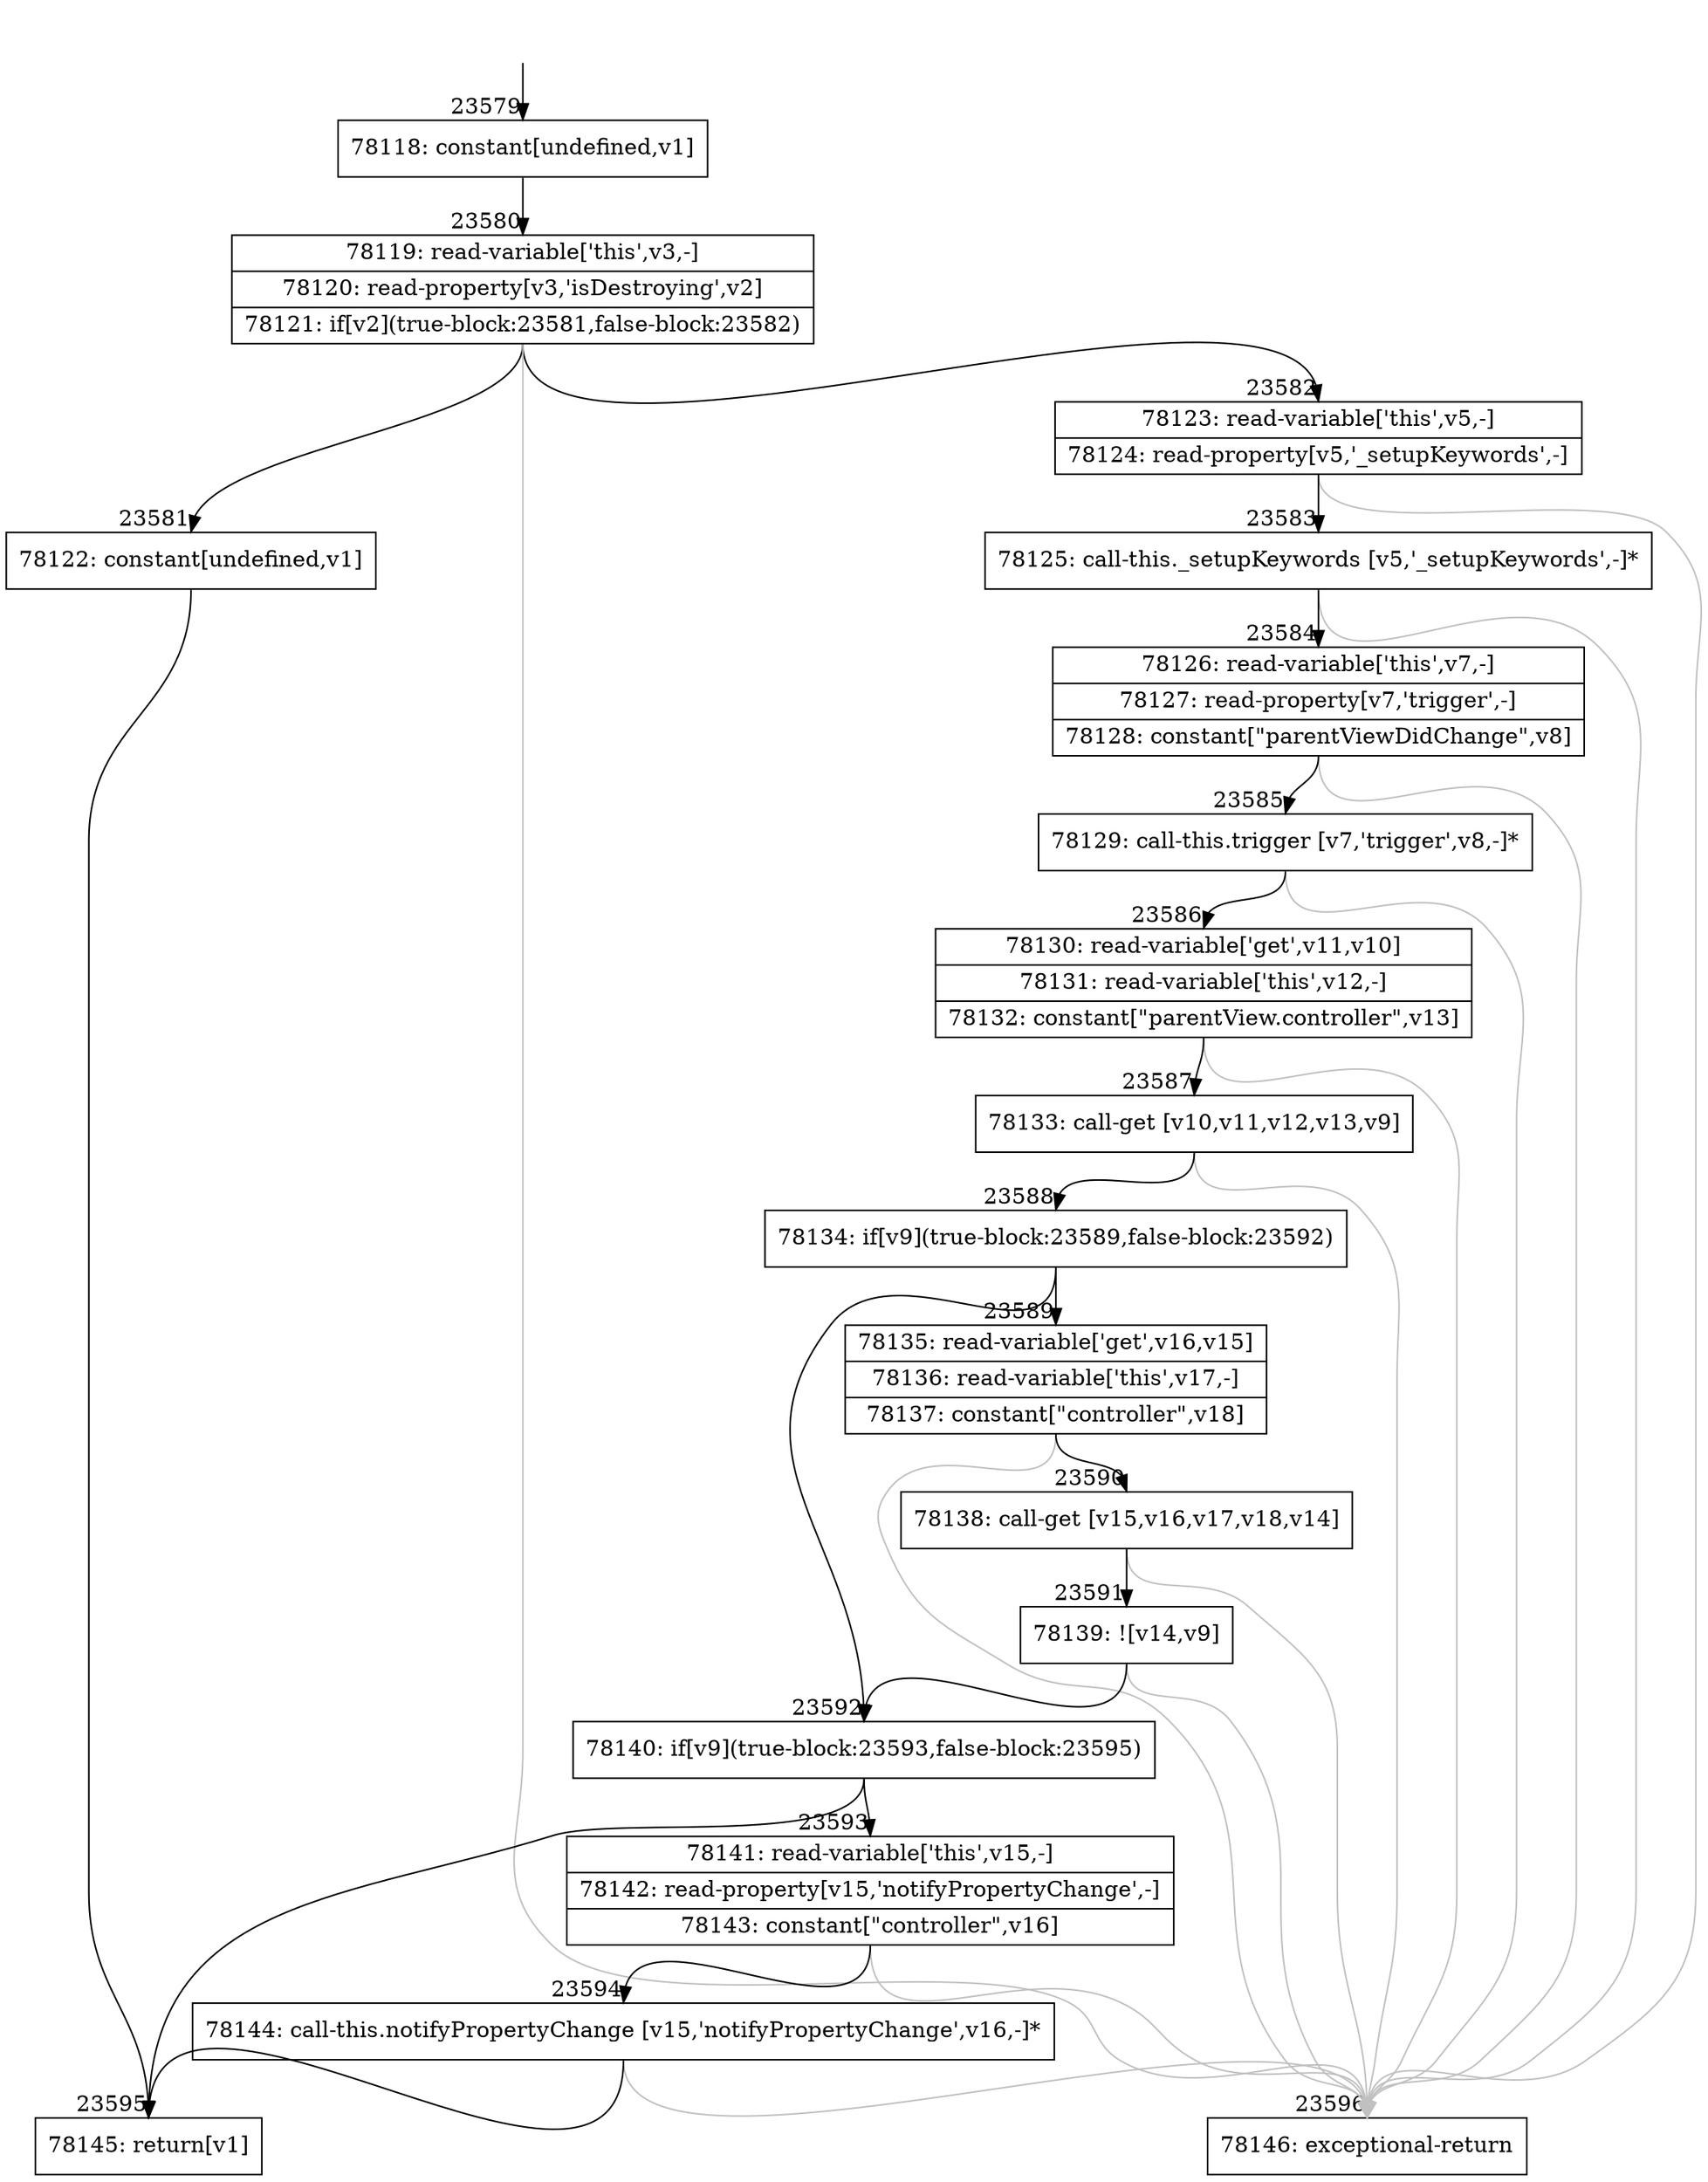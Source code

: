 digraph {
rankdir="TD"
BB_entry2064[shape=none,label=""];
BB_entry2064 -> BB23579 [tailport=s, headport=n, headlabel="    23579"]
BB23579 [shape=record label="{78118: constant[undefined,v1]}" ] 
BB23579 -> BB23580 [tailport=s, headport=n, headlabel="      23580"]
BB23580 [shape=record label="{78119: read-variable['this',v3,-]|78120: read-property[v3,'isDestroying',v2]|78121: if[v2](true-block:23581,false-block:23582)}" ] 
BB23580 -> BB23581 [tailport=s, headport=n, headlabel="      23581"]
BB23580 -> BB23582 [tailport=s, headport=n, headlabel="      23582"]
BB23580 -> BB23596 [tailport=s, headport=n, color=gray, headlabel="      23596"]
BB23581 [shape=record label="{78122: constant[undefined,v1]}" ] 
BB23581 -> BB23595 [tailport=s, headport=n, headlabel="      23595"]
BB23582 [shape=record label="{78123: read-variable['this',v5,-]|78124: read-property[v5,'_setupKeywords',-]}" ] 
BB23582 -> BB23583 [tailport=s, headport=n, headlabel="      23583"]
BB23582 -> BB23596 [tailport=s, headport=n, color=gray]
BB23583 [shape=record label="{78125: call-this._setupKeywords [v5,'_setupKeywords',-]*}" ] 
BB23583 -> BB23584 [tailport=s, headport=n, headlabel="      23584"]
BB23583 -> BB23596 [tailport=s, headport=n, color=gray]
BB23584 [shape=record label="{78126: read-variable['this',v7,-]|78127: read-property[v7,'trigger',-]|78128: constant[\"parentViewDidChange\",v8]}" ] 
BB23584 -> BB23585 [tailport=s, headport=n, headlabel="      23585"]
BB23584 -> BB23596 [tailport=s, headport=n, color=gray]
BB23585 [shape=record label="{78129: call-this.trigger [v7,'trigger',v8,-]*}" ] 
BB23585 -> BB23586 [tailport=s, headport=n, headlabel="      23586"]
BB23585 -> BB23596 [tailport=s, headport=n, color=gray]
BB23586 [shape=record label="{78130: read-variable['get',v11,v10]|78131: read-variable['this',v12,-]|78132: constant[\"parentView.controller\",v13]}" ] 
BB23586 -> BB23587 [tailport=s, headport=n, headlabel="      23587"]
BB23586 -> BB23596 [tailport=s, headport=n, color=gray]
BB23587 [shape=record label="{78133: call-get [v10,v11,v12,v13,v9]}" ] 
BB23587 -> BB23588 [tailport=s, headport=n, headlabel="      23588"]
BB23587 -> BB23596 [tailport=s, headport=n, color=gray]
BB23588 [shape=record label="{78134: if[v9](true-block:23589,false-block:23592)}" ] 
BB23588 -> BB23592 [tailport=s, headport=n, headlabel="      23592"]
BB23588 -> BB23589 [tailport=s, headport=n, headlabel="      23589"]
BB23589 [shape=record label="{78135: read-variable['get',v16,v15]|78136: read-variable['this',v17,-]|78137: constant[\"controller\",v18]}" ] 
BB23589 -> BB23590 [tailport=s, headport=n, headlabel="      23590"]
BB23589 -> BB23596 [tailport=s, headport=n, color=gray]
BB23590 [shape=record label="{78138: call-get [v15,v16,v17,v18,v14]}" ] 
BB23590 -> BB23591 [tailport=s, headport=n, headlabel="      23591"]
BB23590 -> BB23596 [tailport=s, headport=n, color=gray]
BB23591 [shape=record label="{78139: ![v14,v9]}" ] 
BB23591 -> BB23592 [tailport=s, headport=n]
BB23591 -> BB23596 [tailport=s, headport=n, color=gray]
BB23592 [shape=record label="{78140: if[v9](true-block:23593,false-block:23595)}" ] 
BB23592 -> BB23593 [tailport=s, headport=n, headlabel="      23593"]
BB23592 -> BB23595 [tailport=s, headport=n]
BB23593 [shape=record label="{78141: read-variable['this',v15,-]|78142: read-property[v15,'notifyPropertyChange',-]|78143: constant[\"controller\",v16]}" ] 
BB23593 -> BB23594 [tailport=s, headport=n, headlabel="      23594"]
BB23593 -> BB23596 [tailport=s, headport=n, color=gray]
BB23594 [shape=record label="{78144: call-this.notifyPropertyChange [v15,'notifyPropertyChange',v16,-]*}" ] 
BB23594 -> BB23595 [tailport=s, headport=n]
BB23594 -> BB23596 [tailport=s, headport=n, color=gray]
BB23595 [shape=record label="{78145: return[v1]}" ] 
BB23596 [shape=record label="{78146: exceptional-return}" ] 
//#$~ 44648
}

